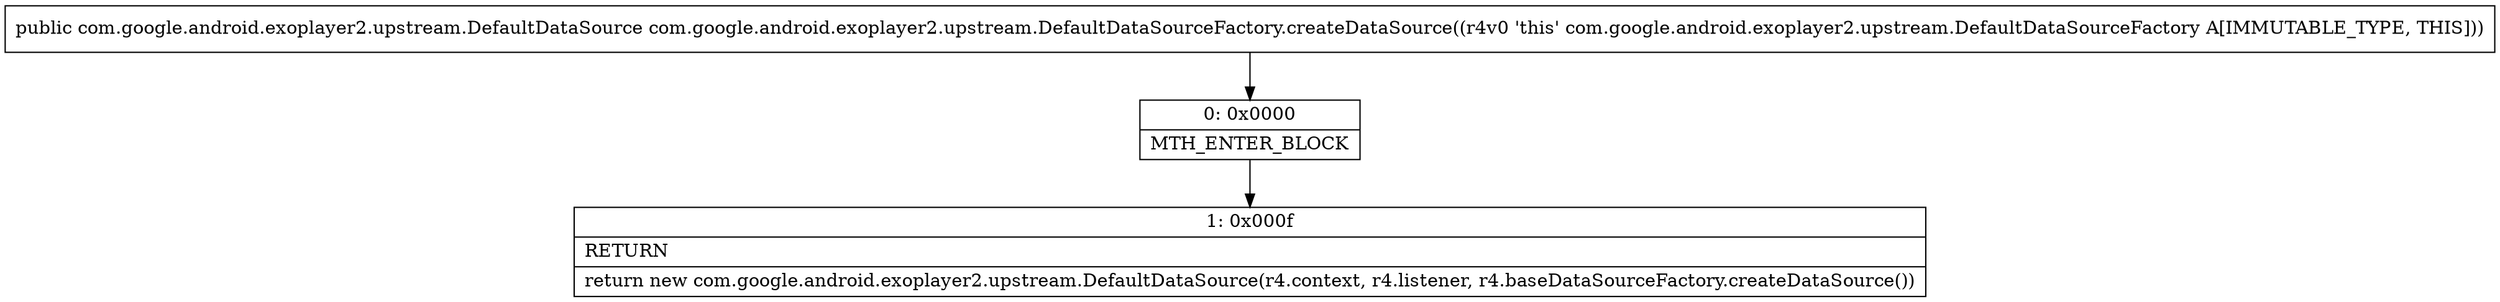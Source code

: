digraph "CFG forcom.google.android.exoplayer2.upstream.DefaultDataSourceFactory.createDataSource()Lcom\/google\/android\/exoplayer2\/upstream\/DefaultDataSource;" {
Node_0 [shape=record,label="{0\:\ 0x0000|MTH_ENTER_BLOCK\l}"];
Node_1 [shape=record,label="{1\:\ 0x000f|RETURN\l|return new com.google.android.exoplayer2.upstream.DefaultDataSource(r4.context, r4.listener, r4.baseDataSourceFactory.createDataSource())\l}"];
MethodNode[shape=record,label="{public com.google.android.exoplayer2.upstream.DefaultDataSource com.google.android.exoplayer2.upstream.DefaultDataSourceFactory.createDataSource((r4v0 'this' com.google.android.exoplayer2.upstream.DefaultDataSourceFactory A[IMMUTABLE_TYPE, THIS])) }"];
MethodNode -> Node_0;
Node_0 -> Node_1;
}

